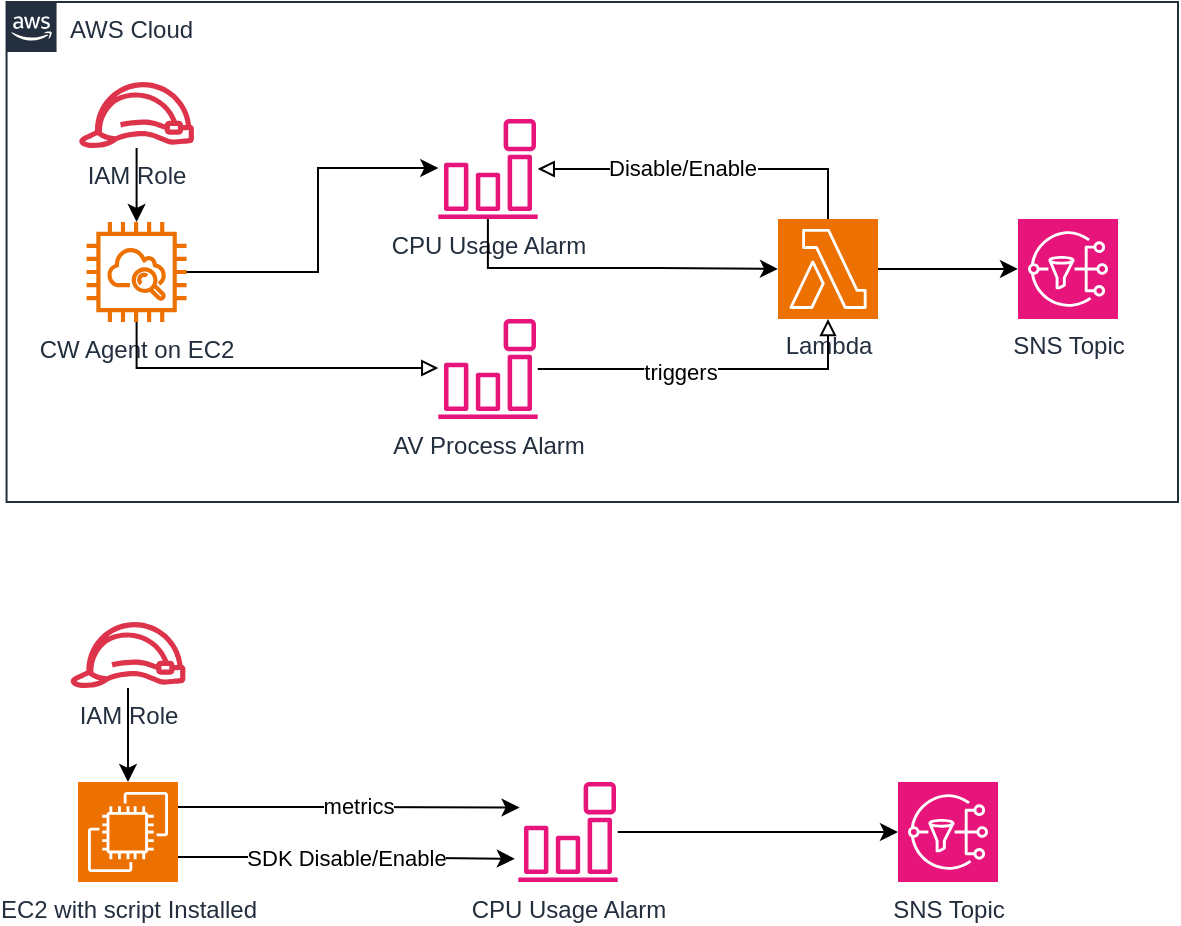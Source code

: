 <mxfile version="24.7.11">
  <diagram name="Page-1" id="NPpZxTKyHDkGEbGbewCJ">
    <mxGraphModel dx="1002" dy="1633" grid="1" gridSize="10" guides="1" tooltips="1" connect="1" arrows="1" fold="1" page="1" pageScale="1" pageWidth="850" pageHeight="1100" math="0" shadow="0">
      <root>
        <mxCell id="0" />
        <mxCell id="1" parent="0" />
        <mxCell id="4sC6nosAnQVyJl_gHEht-1" style="edgeStyle=orthogonalEdgeStyle;rounded=0;orthogonalLoop=1;jettySize=auto;html=1;exitX=0.5;exitY=0;exitDx=0;exitDy=0;exitPerimeter=0;endArrow=block;endFill=0;" parent="1" source="4sC6nosAnQVyJl_gHEht-3" target="4sC6nosAnQVyJl_gHEht-5" edge="1">
          <mxGeometry relative="1" as="geometry" />
        </mxCell>
        <mxCell id="4sC6nosAnQVyJl_gHEht-2" value="Disable/Enable" style="edgeLabel;html=1;align=center;verticalAlign=middle;resizable=0;points=[];" parent="4sC6nosAnQVyJl_gHEht-1" vertex="1" connectable="0">
          <mxGeometry x="0.154" y="-1" relative="1" as="geometry">
            <mxPoint as="offset" />
          </mxGeometry>
        </mxCell>
        <mxCell id="4sC6nosAnQVyJl_gHEht-3" value="Lambda" style="sketch=0;points=[[0,0,0],[0.25,0,0],[0.5,0,0],[0.75,0,0],[1,0,0],[0,1,0],[0.25,1,0],[0.5,1,0],[0.75,1,0],[1,1,0],[0,0.25,0],[0,0.5,0],[0,0.75,0],[1,0.25,0],[1,0.5,0],[1,0.75,0]];outlineConnect=0;fontColor=#232F3E;fillColor=#ED7100;strokeColor=#ffffff;dashed=0;verticalLabelPosition=bottom;verticalAlign=top;align=center;html=1;fontSize=12;fontStyle=0;aspect=fixed;shape=mxgraph.aws4.resourceIcon;resIcon=mxgraph.aws4.lambda;container=0;" parent="1" vertex="1">
          <mxGeometry x="520" y="-51.51" width="50" height="50" as="geometry" />
        </mxCell>
        <mxCell id="4sC6nosAnQVyJl_gHEht-4" value="AV Process Alarm" style="sketch=0;outlineConnect=0;fontColor=#232F3E;gradientColor=none;fillColor=#E7157B;strokeColor=none;dashed=0;verticalLabelPosition=bottom;verticalAlign=top;align=center;html=1;fontSize=12;fontStyle=0;aspect=fixed;pointerEvents=1;shape=mxgraph.aws4.event_event_based;container=0;" parent="1" vertex="1">
          <mxGeometry x="350" y="-1.51" width="50" height="50" as="geometry" />
        </mxCell>
        <mxCell id="4sC6nosAnQVyJl_gHEht-5" value="CPU Usage Alarm" style="sketch=0;outlineConnect=0;fontColor=#232F3E;gradientColor=none;fillColor=#E7157B;strokeColor=none;dashed=0;verticalLabelPosition=bottom;verticalAlign=top;align=center;html=1;fontSize=12;fontStyle=0;aspect=fixed;pointerEvents=1;shape=mxgraph.aws4.event_event_based;container=0;" parent="1" vertex="1">
          <mxGeometry x="350" y="-101.51" width="50" height="50" as="geometry" />
        </mxCell>
        <mxCell id="4sC6nosAnQVyJl_gHEht-6" value="SNS Topic" style="sketch=0;points=[[0,0,0],[0.25,0,0],[0.5,0,0],[0.75,0,0],[1,0,0],[0,1,0],[0.25,1,0],[0.5,1,0],[0.75,1,0],[1,1,0],[0,0.25,0],[0,0.5,0],[0,0.75,0],[1,0.25,0],[1,0.5,0],[1,0.75,0]];outlineConnect=0;fontColor=#232F3E;fillColor=#E7157B;strokeColor=#ffffff;dashed=0;verticalLabelPosition=bottom;verticalAlign=top;align=center;html=1;fontSize=12;fontStyle=0;aspect=fixed;shape=mxgraph.aws4.resourceIcon;resIcon=mxgraph.aws4.sns;container=0;" parent="1" vertex="1">
          <mxGeometry x="640" y="-51.51" width="50" height="50" as="geometry" />
        </mxCell>
        <mxCell id="4sC6nosAnQVyJl_gHEht-7" value="" style="group" parent="1" vertex="1" connectable="0">
          <mxGeometry x="170" y="-120.0" width="58.55" height="120" as="geometry" />
        </mxCell>
        <mxCell id="4sC6nosAnQVyJl_gHEht-8" value="CW Agent on EC2" style="sketch=0;outlineConnect=0;fontColor=#232F3E;gradientColor=none;fillColor=#ED7100;strokeColor=none;dashed=0;verticalLabelPosition=bottom;verticalAlign=top;align=center;html=1;fontSize=12;fontStyle=0;aspect=fixed;pointerEvents=1;shape=mxgraph.aws4.instance_with_cloudwatch2;container=0;" parent="4sC6nosAnQVyJl_gHEht-7" vertex="1">
          <mxGeometry x="4.28" y="70" width="50" height="50" as="geometry" />
        </mxCell>
        <mxCell id="4sC6nosAnQVyJl_gHEht-9" style="edgeStyle=orthogonalEdgeStyle;rounded=0;orthogonalLoop=1;jettySize=auto;html=1;" parent="4sC6nosAnQVyJl_gHEht-7" source="4sC6nosAnQVyJl_gHEht-10" target="4sC6nosAnQVyJl_gHEht-8" edge="1">
          <mxGeometry relative="1" as="geometry" />
        </mxCell>
        <mxCell id="4sC6nosAnQVyJl_gHEht-10" value="IAM Role" style="sketch=0;outlineConnect=0;fontColor=#232F3E;gradientColor=none;fillColor=#DD344C;strokeColor=none;dashed=0;verticalLabelPosition=bottom;verticalAlign=top;align=center;html=1;fontSize=12;fontStyle=0;aspect=fixed;pointerEvents=1;shape=mxgraph.aws4.role;container=0;" parent="4sC6nosAnQVyJl_gHEht-7" vertex="1">
          <mxGeometry width="58.55" height="33.03" as="geometry" />
        </mxCell>
        <mxCell id="4sC6nosAnQVyJl_gHEht-11" style="edgeStyle=orthogonalEdgeStyle;rounded=0;orthogonalLoop=1;jettySize=auto;html=1;entryX=0;entryY=0.5;entryDx=0;entryDy=0;entryPerimeter=0;" parent="1" source="4sC6nosAnQVyJl_gHEht-3" target="4sC6nosAnQVyJl_gHEht-6" edge="1">
          <mxGeometry relative="1" as="geometry" />
        </mxCell>
        <mxCell id="4sC6nosAnQVyJl_gHEht-12" style="edgeStyle=orthogonalEdgeStyle;rounded=0;orthogonalLoop=1;jettySize=auto;html=1;" parent="1" source="4sC6nosAnQVyJl_gHEht-8" target="4sC6nosAnQVyJl_gHEht-5" edge="1">
          <mxGeometry relative="1" as="geometry">
            <Array as="points">
              <mxPoint x="290" y="-25" />
              <mxPoint x="290" y="-77" />
            </Array>
          </mxGeometry>
        </mxCell>
        <mxCell id="4sC6nosAnQVyJl_gHEht-13" style="edgeStyle=orthogonalEdgeStyle;rounded=0;orthogonalLoop=1;jettySize=auto;html=1;endArrow=block;endFill=0;" parent="1" source="4sC6nosAnQVyJl_gHEht-8" target="4sC6nosAnQVyJl_gHEht-4" edge="1">
          <mxGeometry relative="1" as="geometry">
            <Array as="points">
              <mxPoint x="199" y="23" />
            </Array>
          </mxGeometry>
        </mxCell>
        <mxCell id="4sC6nosAnQVyJl_gHEht-14" style="edgeStyle=orthogonalEdgeStyle;rounded=0;orthogonalLoop=1;jettySize=auto;html=1;entryX=0.5;entryY=1;entryDx=0;entryDy=0;entryPerimeter=0;endArrow=block;endFill=0;" parent="1" source="4sC6nosAnQVyJl_gHEht-4" target="4sC6nosAnQVyJl_gHEht-3" edge="1">
          <mxGeometry relative="1" as="geometry" />
        </mxCell>
        <mxCell id="4sC6nosAnQVyJl_gHEht-15" value="triggers" style="edgeLabel;html=1;align=center;verticalAlign=middle;resizable=0;points=[];" parent="4sC6nosAnQVyJl_gHEht-14" vertex="1" connectable="0">
          <mxGeometry x="-0.17" y="-1" relative="1" as="geometry">
            <mxPoint as="offset" />
          </mxGeometry>
        </mxCell>
        <mxCell id="4sC6nosAnQVyJl_gHEht-16" style="edgeStyle=orthogonalEdgeStyle;rounded=0;orthogonalLoop=1;jettySize=auto;html=1;entryX=0;entryY=0.5;entryDx=0;entryDy=0;entryPerimeter=0;" parent="1" source="4sC6nosAnQVyJl_gHEht-5" target="4sC6nosAnQVyJl_gHEht-3" edge="1">
          <mxGeometry relative="1" as="geometry">
            <Array as="points">
              <mxPoint x="375" y="-27" />
              <mxPoint x="460" y="-27" />
            </Array>
          </mxGeometry>
        </mxCell>
        <mxCell id="4sC6nosAnQVyJl_gHEht-17" value="AWS Cloud" style="points=[[0,0],[0.25,0],[0.5,0],[0.75,0],[1,0],[1,0.25],[1,0.5],[1,0.75],[1,1],[0.75,1],[0.5,1],[0.25,1],[0,1],[0,0.75],[0,0.5],[0,0.25]];outlineConnect=0;gradientColor=none;html=1;whiteSpace=wrap;fontSize=12;fontStyle=0;container=1;pointerEvents=0;collapsible=0;recursiveResize=0;shape=mxgraph.aws4.group;grIcon=mxgraph.aws4.group_aws_cloud_alt;strokeColor=#232F3E;fillColor=none;verticalAlign=top;align=left;spacingLeft=30;fontColor=#232F3E;dashed=0;" parent="1" vertex="1">
          <mxGeometry x="134.28" y="-160" width="585.72" height="250" as="geometry" />
        </mxCell>
        <mxCell id="4sC6nosAnQVyJl_gHEht-21" value="CPU Usage Alarm" style="sketch=0;outlineConnect=0;fontColor=#232F3E;gradientColor=none;fillColor=#E7157B;strokeColor=none;dashed=0;verticalLabelPosition=bottom;verticalAlign=top;align=center;html=1;fontSize=12;fontStyle=0;aspect=fixed;pointerEvents=1;shape=mxgraph.aws4.event_event_based;container=0;" parent="1" vertex="1">
          <mxGeometry x="390" y="230" width="50" height="50" as="geometry" />
        </mxCell>
        <mxCell id="4sC6nosAnQVyJl_gHEht-22" value="SNS Topic" style="sketch=0;points=[[0,0,0],[0.25,0,0],[0.5,0,0],[0.75,0,0],[1,0,0],[0,1,0],[0.25,1,0],[0.5,1,0],[0.75,1,0],[1,1,0],[0,0.25,0],[0,0.5,0],[0,0.75,0],[1,0.25,0],[1,0.5,0],[1,0.75,0]];outlineConnect=0;fontColor=#232F3E;fillColor=#E7157B;strokeColor=#ffffff;dashed=0;verticalLabelPosition=bottom;verticalAlign=top;align=center;html=1;fontSize=12;fontStyle=0;aspect=fixed;shape=mxgraph.aws4.resourceIcon;resIcon=mxgraph.aws4.sns;container=0;" parent="1" vertex="1">
          <mxGeometry x="580" y="230" width="50" height="50" as="geometry" />
        </mxCell>
        <mxCell id="4sC6nosAnQVyJl_gHEht-25" value="EC2 with script Installed" style="sketch=0;points=[[0,0,0],[0.25,0,0],[0.5,0,0],[0.75,0,0],[1,0,0],[0,1,0],[0.25,1,0],[0.5,1,0],[0.75,1,0],[1,1,0],[0,0.25,0],[0,0.5,0],[0,0.75,0],[1,0.25,0],[1,0.5,0],[1,0.75,0]];outlineConnect=0;fontColor=#232F3E;fillColor=#ED7100;strokeColor=#ffffff;dashed=0;verticalLabelPosition=bottom;verticalAlign=top;align=center;html=1;fontSize=12;fontStyle=0;aspect=fixed;shape=mxgraph.aws4.resourceIcon;resIcon=mxgraph.aws4.ec2;" parent="1" vertex="1">
          <mxGeometry x="170.0" y="230" width="50" height="50" as="geometry" />
        </mxCell>
        <mxCell id="4sC6nosAnQVyJl_gHEht-26" value="IAM Role" style="sketch=0;outlineConnect=0;fontColor=#232F3E;gradientColor=none;fillColor=#DD344C;strokeColor=none;dashed=0;verticalLabelPosition=bottom;verticalAlign=top;align=center;html=1;fontSize=12;fontStyle=0;aspect=fixed;pointerEvents=1;shape=mxgraph.aws4.role;container=0;" parent="1" vertex="1">
          <mxGeometry x="165.72" y="150" width="58.55" height="33.03" as="geometry" />
        </mxCell>
        <mxCell id="0aKZVHoUoIrLt1A9KMXa-2" style="edgeStyle=orthogonalEdgeStyle;rounded=0;orthogonalLoop=1;jettySize=auto;html=1;exitX=1;exitY=0.25;exitDx=0;exitDy=0;exitPerimeter=0;entryX=0.013;entryY=0.256;entryDx=0;entryDy=0;entryPerimeter=0;" edge="1" parent="1" source="4sC6nosAnQVyJl_gHEht-25" target="4sC6nosAnQVyJl_gHEht-21">
          <mxGeometry relative="1" as="geometry" />
        </mxCell>
        <mxCell id="0aKZVHoUoIrLt1A9KMXa-6" value="metrics" style="edgeLabel;html=1;align=center;verticalAlign=middle;resizable=0;points=[];" vertex="1" connectable="0" parent="0aKZVHoUoIrLt1A9KMXa-2">
          <mxGeometry x="0.06" y="1" relative="1" as="geometry">
            <mxPoint as="offset" />
          </mxGeometry>
        </mxCell>
        <mxCell id="0aKZVHoUoIrLt1A9KMXa-3" style="edgeStyle=orthogonalEdgeStyle;rounded=0;orthogonalLoop=1;jettySize=auto;html=1;exitX=1;exitY=0.75;exitDx=0;exitDy=0;exitPerimeter=0;entryX=-0.035;entryY=0.768;entryDx=0;entryDy=0;entryPerimeter=0;" edge="1" parent="1" source="4sC6nosAnQVyJl_gHEht-25" target="4sC6nosAnQVyJl_gHEht-21">
          <mxGeometry relative="1" as="geometry" />
        </mxCell>
        <mxCell id="0aKZVHoUoIrLt1A9KMXa-5" value="SDK Disable/Enable" style="edgeLabel;html=1;align=center;verticalAlign=middle;resizable=0;points=[];" vertex="1" connectable="0" parent="0aKZVHoUoIrLt1A9KMXa-3">
          <mxGeometry x="-0.012" y="1" relative="1" as="geometry">
            <mxPoint y="1" as="offset" />
          </mxGeometry>
        </mxCell>
        <mxCell id="0aKZVHoUoIrLt1A9KMXa-4" style="edgeStyle=orthogonalEdgeStyle;rounded=0;orthogonalLoop=1;jettySize=auto;html=1;entryX=0;entryY=0.5;entryDx=0;entryDy=0;entryPerimeter=0;" edge="1" parent="1" source="4sC6nosAnQVyJl_gHEht-21" target="4sC6nosAnQVyJl_gHEht-22">
          <mxGeometry relative="1" as="geometry" />
        </mxCell>
        <mxCell id="0aKZVHoUoIrLt1A9KMXa-7" style="edgeStyle=orthogonalEdgeStyle;rounded=0;orthogonalLoop=1;jettySize=auto;html=1;entryX=0.5;entryY=0;entryDx=0;entryDy=0;entryPerimeter=0;" edge="1" parent="1" source="4sC6nosAnQVyJl_gHEht-26" target="4sC6nosAnQVyJl_gHEht-25">
          <mxGeometry relative="1" as="geometry" />
        </mxCell>
      </root>
    </mxGraphModel>
  </diagram>
</mxfile>
